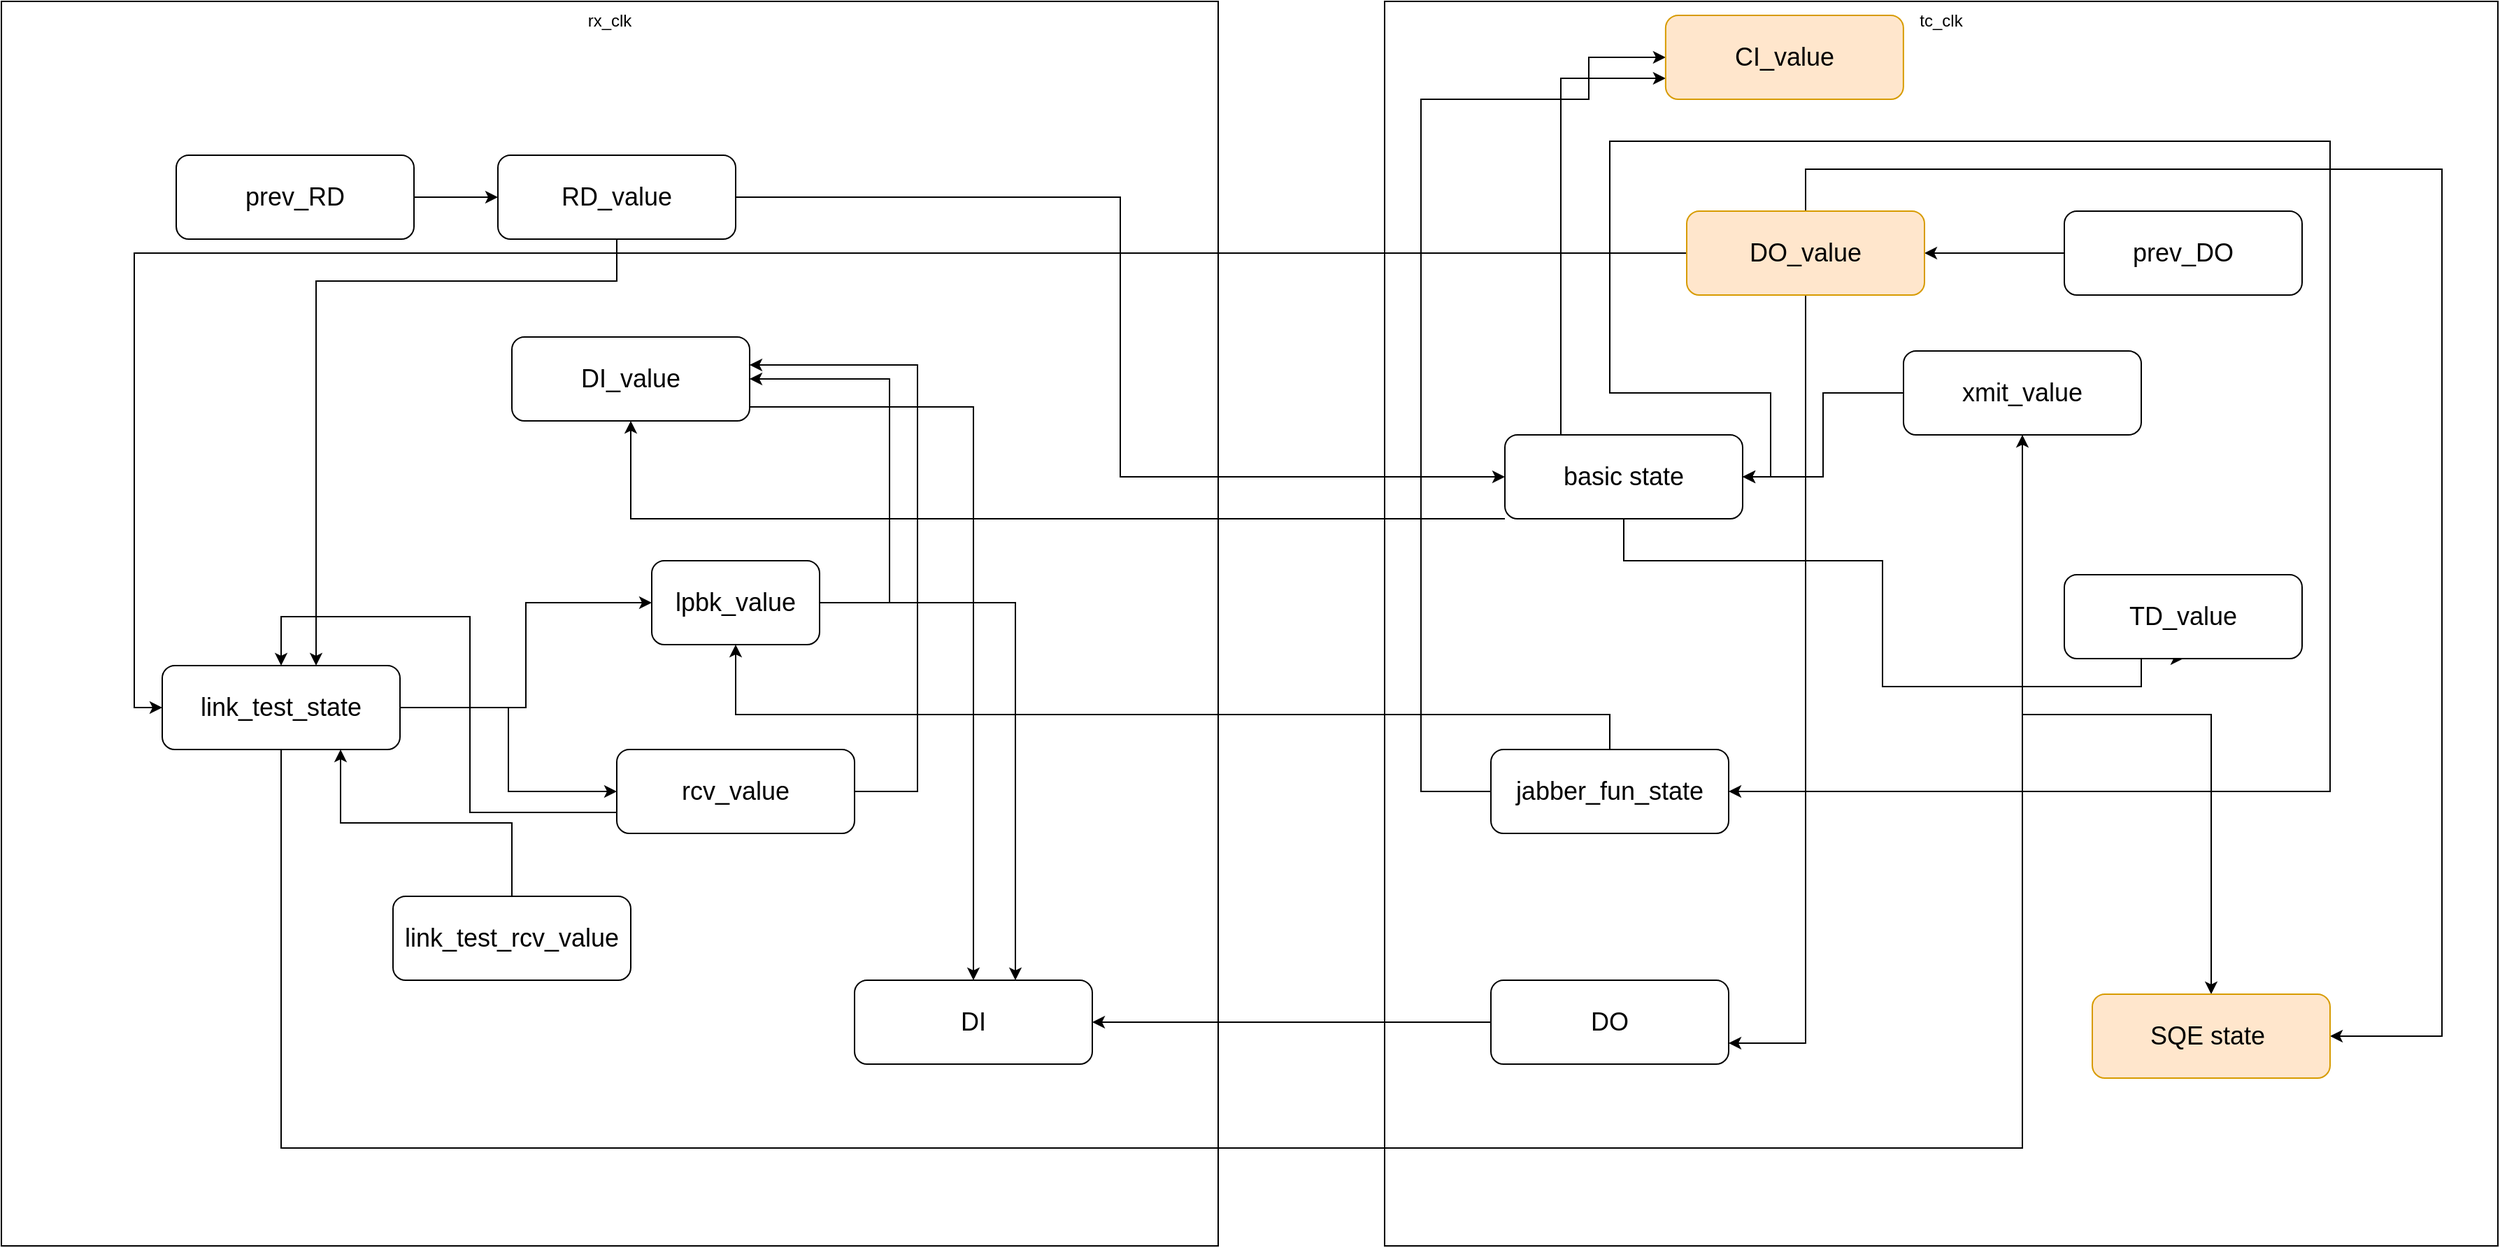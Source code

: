 <mxfile version="11.0.4" type="github"><diagram id="5MwPeDaneXkuwWcTPabz" name="Page-1"><mxGraphModel dx="1006" dy="949" grid="1" gridSize="10" guides="1" tooltips="1" connect="1" arrows="1" fold="1" page="1" pageScale="1" pageWidth="850" pageHeight="1100" math="0" shadow="0"><root><mxCell id="0"/><mxCell id="1" parent="0"/><mxCell id="1417vBnT1VjySk_Mnd_i-1" value="tc_clk" style="rounded=0;whiteSpace=wrap;html=1;align=center;verticalAlign=top;" vertex="1" parent="1"><mxGeometry x="1274" y="40" width="796" height="890" as="geometry"/></mxCell><mxCell id="cRjPjZ2Zcwt7Rv3pFNvA-2" value="rx_clk" style="rounded=0;whiteSpace=wrap;html=1;align=center;verticalAlign=top;" vertex="1" parent="1"><mxGeometry x="285" y="40" width="870" height="890" as="geometry"/></mxCell><mxCell id="1417vBnT1VjySk_Mnd_i-40" style="edgeStyle=orthogonalEdgeStyle;rounded=0;orthogonalLoop=1;jettySize=auto;html=1;entryX=1;entryY=0.5;entryDx=0;entryDy=0;" edge="1" parent="1" source="cRjPjZ2Zcwt7Rv3pFNvA-6" target="1417vBnT1VjySk_Mnd_i-38"><mxGeometry relative="1" as="geometry"><Array as="points"><mxPoint x="920" y="470"/><mxPoint x="920" y="310"/></Array></mxGeometry></mxCell><mxCell id="1417vBnT1VjySk_Mnd_i-55" style="edgeStyle=orthogonalEdgeStyle;rounded=0;orthogonalLoop=1;jettySize=auto;html=1;" edge="1" parent="1" source="cRjPjZ2Zcwt7Rv3pFNvA-6" target="1417vBnT1VjySk_Mnd_i-50"><mxGeometry relative="1" as="geometry"><Array as="points"><mxPoint x="1010" y="470"/></Array></mxGeometry></mxCell><mxCell id="cRjPjZ2Zcwt7Rv3pFNvA-6" value="&lt;span style=&quot;font-size: 18px ; white-space: normal&quot;&gt;lpbk_value&lt;/span&gt;" style="rounded=1;whiteSpace=wrap;html=1;align=center;" vertex="1" parent="1"><mxGeometry x="750" y="440" width="120" height="60" as="geometry"/></mxCell><mxCell id="1417vBnT1VjySk_Mnd_i-16" style="edgeStyle=orthogonalEdgeStyle;rounded=0;orthogonalLoop=1;jettySize=auto;html=1;entryX=0;entryY=0.5;entryDx=0;entryDy=0;" edge="1" parent="1" source="cRjPjZ2Zcwt7Rv3pFNvA-12" target="cRjPjZ2Zcwt7Rv3pFNvA-6"><mxGeometry relative="1" as="geometry"/></mxCell><mxCell id="1417vBnT1VjySk_Mnd_i-17" style="edgeStyle=orthogonalEdgeStyle;rounded=0;orthogonalLoop=1;jettySize=auto;html=1;entryX=0;entryY=0.5;entryDx=0;entryDy=0;" edge="1" parent="1" source="cRjPjZ2Zcwt7Rv3pFNvA-12" target="cRjPjZ2Zcwt7Rv3pFNvA-14"><mxGeometry relative="1" as="geometry"/></mxCell><mxCell id="1417vBnT1VjySk_Mnd_i-36" style="edgeStyle=orthogonalEdgeStyle;rounded=0;orthogonalLoop=1;jettySize=auto;html=1;" edge="1" parent="1" source="cRjPjZ2Zcwt7Rv3pFNvA-12" target="1417vBnT1VjySk_Mnd_i-25"><mxGeometry relative="1" as="geometry"><Array as="points"><mxPoint x="485" y="860"/><mxPoint x="1730" y="860"/></Array></mxGeometry></mxCell><mxCell id="cRjPjZ2Zcwt7Rv3pFNvA-12" value="&lt;span style=&quot;font-size: 18px&quot;&gt;link_test_state&lt;/span&gt;" style="rounded=1;whiteSpace=wrap;html=1;align=center;" vertex="1" parent="1"><mxGeometry x="400" y="515" width="170" height="60" as="geometry"/></mxCell><mxCell id="1417vBnT1VjySk_Mnd_i-41" style="edgeStyle=orthogonalEdgeStyle;rounded=0;orthogonalLoop=1;jettySize=auto;html=1;" edge="1" parent="1" source="cRjPjZ2Zcwt7Rv3pFNvA-14" target="1417vBnT1VjySk_Mnd_i-38"><mxGeometry relative="1" as="geometry"><Array as="points"><mxPoint x="940" y="605"/><mxPoint x="940" y="300"/></Array></mxGeometry></mxCell><mxCell id="1417vBnT1VjySk_Mnd_i-46" style="edgeStyle=orthogonalEdgeStyle;rounded=0;orthogonalLoop=1;jettySize=auto;html=1;" edge="1" parent="1" source="cRjPjZ2Zcwt7Rv3pFNvA-14" target="cRjPjZ2Zcwt7Rv3pFNvA-12"><mxGeometry relative="1" as="geometry"><Array as="points"><mxPoint x="620" y="620"/><mxPoint x="620" y="480"/><mxPoint x="485" y="480"/></Array></mxGeometry></mxCell><mxCell id="cRjPjZ2Zcwt7Rv3pFNvA-14" value="&lt;span style=&quot;font-size: 18px&quot;&gt;rcv_value&lt;/span&gt;" style="rounded=1;whiteSpace=wrap;html=1;align=center;" vertex="1" parent="1"><mxGeometry x="725" y="575" width="170" height="60" as="geometry"/></mxCell><mxCell id="1417vBnT1VjySk_Mnd_i-22" style="edgeStyle=orthogonalEdgeStyle;rounded=0;orthogonalLoop=1;jettySize=auto;html=1;" edge="1" parent="1" source="cRjPjZ2Zcwt7Rv3pFNvA-15" target="1417vBnT1VjySk_Mnd_i-20"><mxGeometry relative="1" as="geometry"/></mxCell><mxCell id="cRjPjZ2Zcwt7Rv3pFNvA-15" value="&lt;span style=&quot;font-size: 18px&quot;&gt;prev_RD&lt;/span&gt;" style="rounded=1;whiteSpace=wrap;html=1;align=center;" vertex="1" parent="1"><mxGeometry x="410" y="150" width="170" height="60" as="geometry"/></mxCell><mxCell id="1417vBnT1VjySk_Mnd_i-29" style="edgeStyle=orthogonalEdgeStyle;rounded=0;orthogonalLoop=1;jettySize=auto;html=1;" edge="1" parent="1" source="cRjPjZ2Zcwt7Rv3pFNvA-16" target="1417vBnT1VjySk_Mnd_i-21"><mxGeometry relative="1" as="geometry"/></mxCell><mxCell id="cRjPjZ2Zcwt7Rv3pFNvA-16" value="&lt;span style=&quot;font-size: 18px&quot;&gt;prev_DO&lt;/span&gt;" style="rounded=1;whiteSpace=wrap;html=1;align=center;" vertex="1" parent="1"><mxGeometry x="1760" y="190" width="170" height="60" as="geometry"/></mxCell><mxCell id="1417vBnT1VjySk_Mnd_i-48" style="edgeStyle=orthogonalEdgeStyle;rounded=0;orthogonalLoop=1;jettySize=auto;html=1;entryX=0.75;entryY=1;entryDx=0;entryDy=0;" edge="1" parent="1" source="cRjPjZ2Zcwt7Rv3pFNvA-17" target="cRjPjZ2Zcwt7Rv3pFNvA-12"><mxGeometry relative="1" as="geometry"/></mxCell><mxCell id="cRjPjZ2Zcwt7Rv3pFNvA-17" value="&lt;span style=&quot;font-size: 18px&quot;&gt;link_test_rcv_value&lt;/span&gt;" style="rounded=1;whiteSpace=wrap;html=1;align=center;" vertex="1" parent="1"><mxGeometry x="565" y="680" width="170" height="60" as="geometry"/></mxCell><mxCell id="1417vBnT1VjySk_Mnd_i-13" style="edgeStyle=orthogonalEdgeStyle;rounded=0;orthogonalLoop=1;jettySize=auto;html=1;" edge="1" parent="1" source="1417vBnT1VjySk_Mnd_i-12" target="cRjPjZ2Zcwt7Rv3pFNvA-6"><mxGeometry relative="1" as="geometry"><Array as="points"><mxPoint x="1435" y="550"/><mxPoint x="810" y="550"/></Array></mxGeometry></mxCell><mxCell id="1417vBnT1VjySk_Mnd_i-44" style="edgeStyle=orthogonalEdgeStyle;rounded=0;orthogonalLoop=1;jettySize=auto;html=1;entryX=0;entryY=0.5;entryDx=0;entryDy=0;" edge="1" parent="1" source="1417vBnT1VjySk_Mnd_i-12" target="1417vBnT1VjySk_Mnd_i-42"><mxGeometry relative="1" as="geometry"><Array as="points"><mxPoint x="1300" y="605"/><mxPoint x="1300" y="110"/><mxPoint x="1420" y="110"/><mxPoint x="1420" y="80"/></Array></mxGeometry></mxCell><mxCell id="1417vBnT1VjySk_Mnd_i-12" value="&lt;span style=&quot;font-size: 18px&quot;&gt;jabber_fun_state&lt;/span&gt;" style="rounded=1;whiteSpace=wrap;html=1;align=center;" vertex="1" parent="1"><mxGeometry x="1350" y="575" width="170" height="60" as="geometry"/></mxCell><mxCell id="1417vBnT1VjySk_Mnd_i-35" style="edgeStyle=orthogonalEdgeStyle;rounded=0;orthogonalLoop=1;jettySize=auto;html=1;entryX=0.5;entryY=1;entryDx=0;entryDy=0;" edge="1" parent="1" source="1417vBnT1VjySk_Mnd_i-19" target="1417vBnT1VjySk_Mnd_i-32"><mxGeometry relative="1" as="geometry"><Array as="points"><mxPoint x="1445" y="440"/><mxPoint x="1630" y="440"/><mxPoint x="1630" y="530"/><mxPoint x="1815" y="530"/></Array></mxGeometry></mxCell><mxCell id="1417vBnT1VjySk_Mnd_i-39" style="edgeStyle=orthogonalEdgeStyle;rounded=0;orthogonalLoop=1;jettySize=auto;html=1;" edge="1" parent="1" source="1417vBnT1VjySk_Mnd_i-19" target="1417vBnT1VjySk_Mnd_i-38"><mxGeometry relative="1" as="geometry"><Array as="points"><mxPoint x="735" y="410"/></Array></mxGeometry></mxCell><mxCell id="1417vBnT1VjySk_Mnd_i-43" style="edgeStyle=orthogonalEdgeStyle;rounded=0;orthogonalLoop=1;jettySize=auto;html=1;entryX=0;entryY=0.75;entryDx=0;entryDy=0;" edge="1" parent="1" source="1417vBnT1VjySk_Mnd_i-19" target="1417vBnT1VjySk_Mnd_i-42"><mxGeometry relative="1" as="geometry"><Array as="points"><mxPoint x="1400" y="95"/></Array></mxGeometry></mxCell><mxCell id="1417vBnT1VjySk_Mnd_i-19" value="&lt;span style=&quot;font-size: 18px&quot;&gt;basic state&lt;/span&gt;" style="rounded=1;whiteSpace=wrap;html=1;align=center;" vertex="1" parent="1"><mxGeometry x="1360" y="350" width="170" height="60" as="geometry"/></mxCell><mxCell id="1417vBnT1VjySk_Mnd_i-23" style="edgeStyle=orthogonalEdgeStyle;rounded=0;orthogonalLoop=1;jettySize=auto;html=1;entryX=0;entryY=0.5;entryDx=0;entryDy=0;" edge="1" parent="1" source="1417vBnT1VjySk_Mnd_i-20" target="1417vBnT1VjySk_Mnd_i-19"><mxGeometry relative="1" as="geometry"/></mxCell><mxCell id="1417vBnT1VjySk_Mnd_i-47" style="edgeStyle=orthogonalEdgeStyle;rounded=0;orthogonalLoop=1;jettySize=auto;html=1;" edge="1" parent="1" source="1417vBnT1VjySk_Mnd_i-20" target="cRjPjZ2Zcwt7Rv3pFNvA-12"><mxGeometry relative="1" as="geometry"><Array as="points"><mxPoint x="725" y="240"/><mxPoint x="510" y="240"/></Array></mxGeometry></mxCell><mxCell id="1417vBnT1VjySk_Mnd_i-20" value="&lt;span style=&quot;font-size: 18px&quot;&gt;RD_value&lt;/span&gt;" style="rounded=1;whiteSpace=wrap;html=1;align=center;" vertex="1" parent="1"><mxGeometry x="640" y="150" width="170" height="60" as="geometry"/></mxCell><mxCell id="1417vBnT1VjySk_Mnd_i-24" style="edgeStyle=orthogonalEdgeStyle;rounded=0;orthogonalLoop=1;jettySize=auto;html=1;entryX=1;entryY=0.5;entryDx=0;entryDy=0;" edge="1" parent="1" source="1417vBnT1VjySk_Mnd_i-21" target="1417vBnT1VjySk_Mnd_i-19"><mxGeometry relative="1" as="geometry"><Array as="points"><mxPoint x="1435" y="320"/><mxPoint x="1550" y="320"/><mxPoint x="1550" y="380"/></Array></mxGeometry></mxCell><mxCell id="1417vBnT1VjySk_Mnd_i-28" style="edgeStyle=orthogonalEdgeStyle;rounded=0;orthogonalLoop=1;jettySize=auto;html=1;entryX=1;entryY=0.5;entryDx=0;entryDy=0;" edge="1" parent="1" source="1417vBnT1VjySk_Mnd_i-21" target="1417vBnT1VjySk_Mnd_i-27"><mxGeometry relative="1" as="geometry"><Array as="points"><mxPoint x="1575" y="160"/><mxPoint x="2030" y="160"/><mxPoint x="2030" y="780"/></Array></mxGeometry></mxCell><mxCell id="1417vBnT1VjySk_Mnd_i-37" style="edgeStyle=orthogonalEdgeStyle;rounded=0;orthogonalLoop=1;jettySize=auto;html=1;entryX=1;entryY=0.5;entryDx=0;entryDy=0;" edge="1" parent="1" source="1417vBnT1VjySk_Mnd_i-21" target="1417vBnT1VjySk_Mnd_i-12"><mxGeometry relative="1" as="geometry"><Array as="points"><mxPoint x="1435" y="140"/><mxPoint x="1950" y="140"/><mxPoint x="1950" y="605"/></Array></mxGeometry></mxCell><mxCell id="1417vBnT1VjySk_Mnd_i-49" style="edgeStyle=orthogonalEdgeStyle;rounded=0;orthogonalLoop=1;jettySize=auto;html=1;entryX=0;entryY=0.5;entryDx=0;entryDy=0;" edge="1" parent="1" source="1417vBnT1VjySk_Mnd_i-21" target="cRjPjZ2Zcwt7Rv3pFNvA-12"><mxGeometry relative="1" as="geometry"/></mxCell><mxCell id="1417vBnT1VjySk_Mnd_i-54" style="edgeStyle=orthogonalEdgeStyle;rounded=0;orthogonalLoop=1;jettySize=auto;html=1;entryX=1;entryY=0.75;entryDx=0;entryDy=0;" edge="1" parent="1" source="1417vBnT1VjySk_Mnd_i-21" target="1417vBnT1VjySk_Mnd_i-51"><mxGeometry relative="1" as="geometry"/></mxCell><mxCell id="1417vBnT1VjySk_Mnd_i-21" value="&lt;span style=&quot;font-size: 18px&quot;&gt;DO_value&lt;/span&gt;" style="rounded=1;whiteSpace=wrap;html=1;align=center;fillColor=#ffe6cc;strokeColor=#d79b00;" vertex="1" parent="1"><mxGeometry x="1490" y="190" width="170" height="60" as="geometry"/></mxCell><mxCell id="1417vBnT1VjySk_Mnd_i-26" style="edgeStyle=orthogonalEdgeStyle;rounded=0;orthogonalLoop=1;jettySize=auto;html=1;" edge="1" parent="1" source="1417vBnT1VjySk_Mnd_i-25" target="1417vBnT1VjySk_Mnd_i-19"><mxGeometry relative="1" as="geometry"/></mxCell><mxCell id="1417vBnT1VjySk_Mnd_i-45" style="edgeStyle=orthogonalEdgeStyle;rounded=0;orthogonalLoop=1;jettySize=auto;html=1;" edge="1" parent="1" source="1417vBnT1VjySk_Mnd_i-25" target="1417vBnT1VjySk_Mnd_i-27"><mxGeometry relative="1" as="geometry"/></mxCell><mxCell id="1417vBnT1VjySk_Mnd_i-25" value="&lt;font size=&quot;4&quot;&gt;xmit_value&lt;/font&gt;" style="rounded=1;whiteSpace=wrap;html=1;align=center;" vertex="1" parent="1"><mxGeometry x="1645" y="290" width="170" height="60" as="geometry"/></mxCell><mxCell id="1417vBnT1VjySk_Mnd_i-27" value="&lt;span style=&quot;font-size: 18px&quot;&gt;SQE state&amp;nbsp;&lt;/span&gt;" style="rounded=1;whiteSpace=wrap;html=1;align=center;fillColor=#ffe6cc;strokeColor=#d79b00;" vertex="1" parent="1"><mxGeometry x="1780" y="750" width="170" height="60" as="geometry"/></mxCell><mxCell id="1417vBnT1VjySk_Mnd_i-32" value="&lt;span style=&quot;font-size: 18px&quot;&gt;TD_value&lt;/span&gt;" style="rounded=1;whiteSpace=wrap;html=1;align=center;" vertex="1" parent="1"><mxGeometry x="1760" y="450" width="170" height="60" as="geometry"/></mxCell><mxCell id="1417vBnT1VjySk_Mnd_i-53" style="edgeStyle=orthogonalEdgeStyle;rounded=0;orthogonalLoop=1;jettySize=auto;html=1;" edge="1" parent="1" source="1417vBnT1VjySk_Mnd_i-38" target="1417vBnT1VjySk_Mnd_i-50"><mxGeometry relative="1" as="geometry"><Array as="points"><mxPoint x="980" y="330"/></Array></mxGeometry></mxCell><mxCell id="1417vBnT1VjySk_Mnd_i-38" value="&lt;span style=&quot;font-size: 18px&quot;&gt;DI_value&lt;/span&gt;" style="rounded=1;whiteSpace=wrap;html=1;align=center;" vertex="1" parent="1"><mxGeometry x="650" y="280" width="170" height="60" as="geometry"/></mxCell><mxCell id="1417vBnT1VjySk_Mnd_i-42" value="&lt;span style=&quot;font-size: 18px&quot;&gt;CI_value&lt;/span&gt;" style="rounded=1;whiteSpace=wrap;html=1;align=center;fillColor=#ffe6cc;strokeColor=#d79b00;" vertex="1" parent="1"><mxGeometry x="1474.929" y="50" width="170" height="60" as="geometry"/></mxCell><mxCell id="1417vBnT1VjySk_Mnd_i-50" value="&lt;span style=&quot;font-size: 18px&quot;&gt;DI&lt;/span&gt;" style="rounded=1;whiteSpace=wrap;html=1;align=center;" vertex="1" parent="1"><mxGeometry x="895" y="740" width="170" height="60" as="geometry"/></mxCell><mxCell id="1417vBnT1VjySk_Mnd_i-52" style="edgeStyle=orthogonalEdgeStyle;rounded=0;orthogonalLoop=1;jettySize=auto;html=1;" edge="1" parent="1" source="1417vBnT1VjySk_Mnd_i-51" target="1417vBnT1VjySk_Mnd_i-50"><mxGeometry relative="1" as="geometry"/></mxCell><mxCell id="1417vBnT1VjySk_Mnd_i-51" value="&lt;span style=&quot;font-size: 18px&quot;&gt;DO&lt;/span&gt;" style="rounded=1;whiteSpace=wrap;html=1;align=center;" vertex="1" parent="1"><mxGeometry x="1350" y="740" width="170" height="60" as="geometry"/></mxCell></root></mxGraphModel></diagram></mxfile>